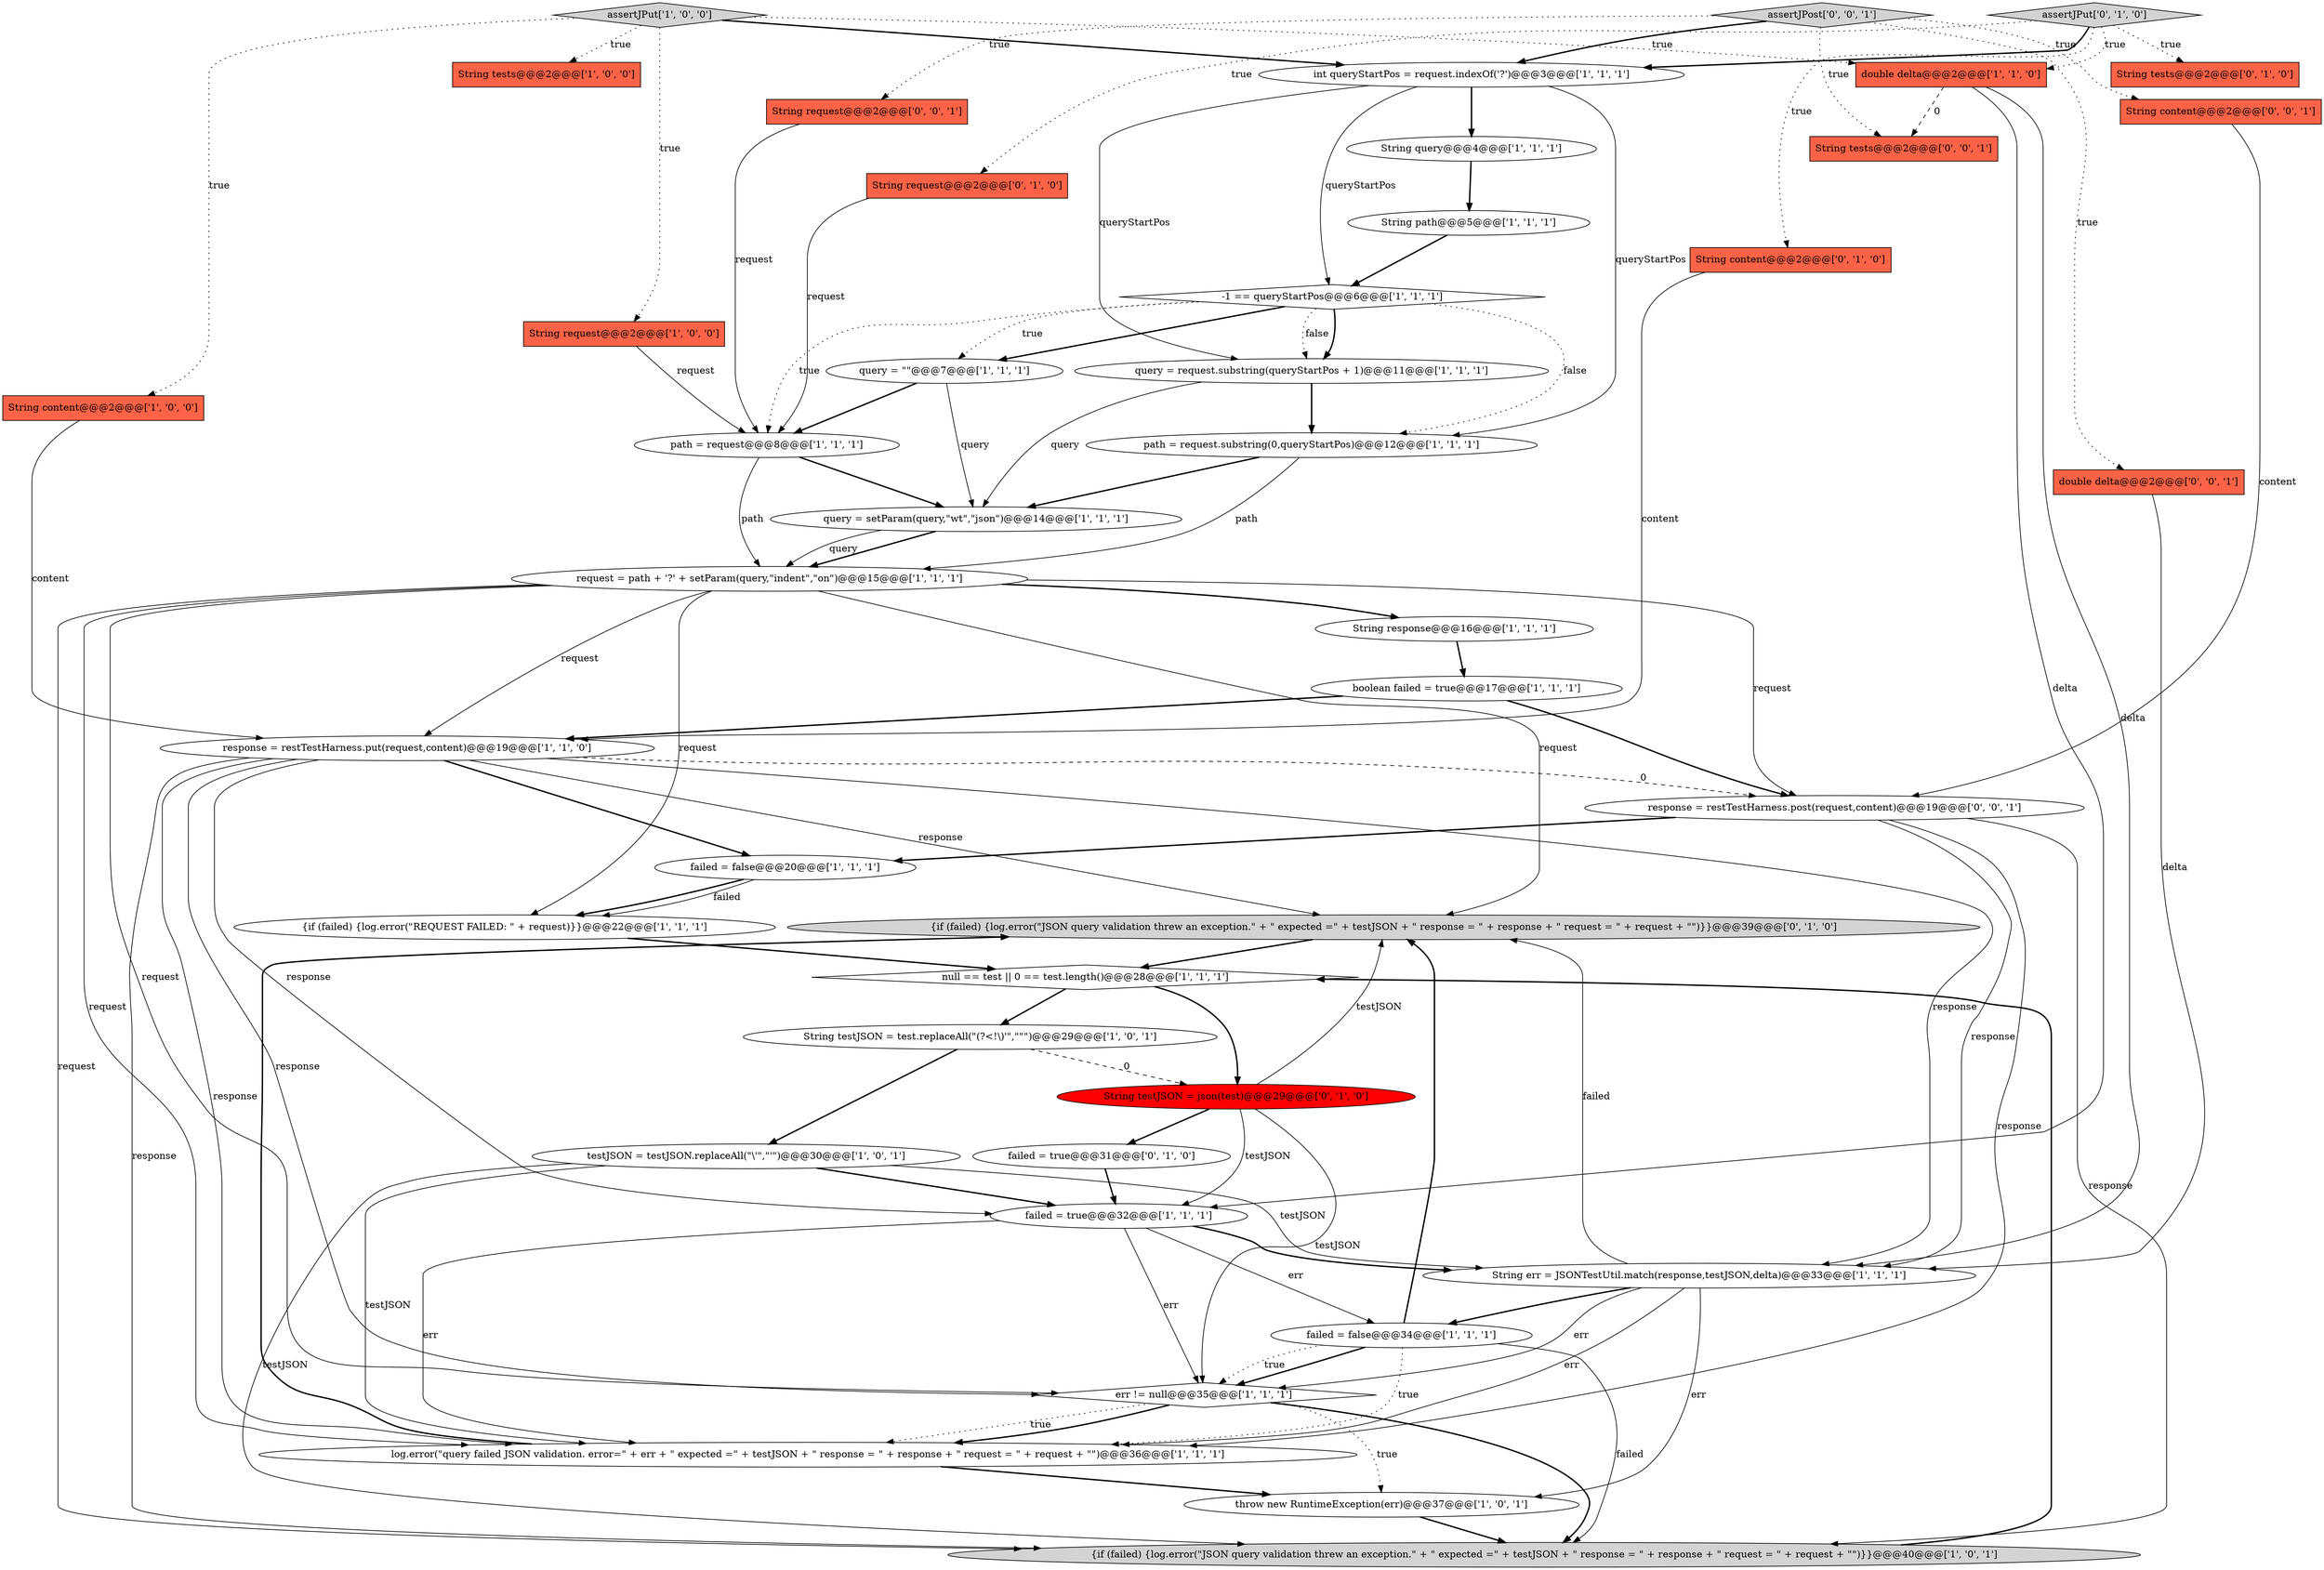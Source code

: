 digraph {
15 [style = filled, label = "request = path + '?' + setParam(query,\"indent\",\"on\")@@@15@@@['1', '1', '1']", fillcolor = white, shape = ellipse image = "AAA0AAABBB1BBB"];
33 [style = filled, label = "{if (failed) {log.error(\"JSON query validation threw an exception.\" + \" expected =\" + testJSON + \" response = \" + response + \" request = \" + request + \"\")}}@@@39@@@['0', '1', '0']", fillcolor = lightgray, shape = ellipse image = "AAA0AAABBB2BBB"];
21 [style = filled, label = "String response@@@16@@@['1', '1', '1']", fillcolor = white, shape = ellipse image = "AAA0AAABBB1BBB"];
38 [style = filled, label = "assertJPost['0', '0', '1']", fillcolor = lightgray, shape = diamond image = "AAA0AAABBB3BBB"];
16 [style = filled, label = "testJSON = testJSON.replaceAll(\"\\'\",\"'\")@@@30@@@['1', '0', '1']", fillcolor = white, shape = ellipse image = "AAA0AAABBB1BBB"];
18 [style = filled, label = "query = \"\"@@@7@@@['1', '1', '1']", fillcolor = white, shape = ellipse image = "AAA0AAABBB1BBB"];
19 [style = filled, label = "int queryStartPos = request.indexOf('?')@@@3@@@['1', '1', '1']", fillcolor = white, shape = ellipse image = "AAA0AAABBB1BBB"];
30 [style = filled, label = "String request@@@2@@@['0', '1', '0']", fillcolor = tomato, shape = box image = "AAA0AAABBB2BBB"];
4 [style = filled, label = "failed = false@@@34@@@['1', '1', '1']", fillcolor = white, shape = ellipse image = "AAA0AAABBB1BBB"];
24 [style = filled, label = "query = request.substring(queryStartPos + 1)@@@11@@@['1', '1', '1']", fillcolor = white, shape = ellipse image = "AAA0AAABBB1BBB"];
31 [style = filled, label = "String tests@@@2@@@['0', '1', '0']", fillcolor = tomato, shape = box image = "AAA0AAABBB2BBB"];
17 [style = filled, label = "String tests@@@2@@@['1', '0', '0']", fillcolor = tomato, shape = box image = "AAA0AAABBB1BBB"];
20 [style = filled, label = "failed = true@@@32@@@['1', '1', '1']", fillcolor = white, shape = ellipse image = "AAA0AAABBB1BBB"];
36 [style = filled, label = "assertJPut['0', '1', '0']", fillcolor = lightgray, shape = diamond image = "AAA0AAABBB2BBB"];
2 [style = filled, label = "response = restTestHarness.put(request,content)@@@19@@@['1', '1', '0']", fillcolor = white, shape = ellipse image = "AAA0AAABBB1BBB"];
27 [style = filled, label = "log.error(\"query failed JSON validation. error=\" + err + \" expected =\" + testJSON + \" response = \" + response + \" request = \" + request + \"\")@@@36@@@['1', '1', '1']", fillcolor = white, shape = ellipse image = "AAA0AAABBB1BBB"];
23 [style = filled, label = "String request@@@2@@@['1', '0', '0']", fillcolor = tomato, shape = box image = "AAA0AAABBB1BBB"];
34 [style = filled, label = "String testJSON = json(test)@@@29@@@['0', '1', '0']", fillcolor = red, shape = ellipse image = "AAA1AAABBB2BBB"];
10 [style = filled, label = "String query@@@4@@@['1', '1', '1']", fillcolor = white, shape = ellipse image = "AAA0AAABBB1BBB"];
22 [style = filled, label = "String testJSON = test.replaceAll(\"(?<!\\)'\",\"\"\")@@@29@@@['1', '0', '1']", fillcolor = white, shape = ellipse image = "AAA0AAABBB1BBB"];
8 [style = filled, label = "String path@@@5@@@['1', '1', '1']", fillcolor = white, shape = ellipse image = "AAA0AAABBB1BBB"];
3 [style = filled, label = "path = request@@@8@@@['1', '1', '1']", fillcolor = white, shape = ellipse image = "AAA0AAABBB1BBB"];
1 [style = filled, label = "{if (failed) {log.error(\"REQUEST FAILED: \" + request)}}@@@22@@@['1', '1', '1']", fillcolor = white, shape = ellipse image = "AAA0AAABBB1BBB"];
12 [style = filled, label = "err != null@@@35@@@['1', '1', '1']", fillcolor = white, shape = diamond image = "AAA0AAABBB1BBB"];
11 [style = filled, label = "path = request.substring(0,queryStartPos)@@@12@@@['1', '1', '1']", fillcolor = white, shape = ellipse image = "AAA0AAABBB1BBB"];
32 [style = filled, label = "failed = true@@@31@@@['0', '1', '0']", fillcolor = white, shape = ellipse image = "AAA0AAABBB2BBB"];
35 [style = filled, label = "String content@@@2@@@['0', '1', '0']", fillcolor = tomato, shape = box image = "AAA0AAABBB2BBB"];
5 [style = filled, label = "throw new RuntimeException(err)@@@37@@@['1', '0', '1']", fillcolor = white, shape = ellipse image = "AAA0AAABBB1BBB"];
41 [style = filled, label = "double delta@@@2@@@['0', '0', '1']", fillcolor = tomato, shape = box image = "AAA0AAABBB3BBB"];
39 [style = filled, label = "response = restTestHarness.post(request,content)@@@19@@@['0', '0', '1']", fillcolor = white, shape = ellipse image = "AAA0AAABBB3BBB"];
42 [style = filled, label = "String tests@@@2@@@['0', '0', '1']", fillcolor = tomato, shape = box image = "AAA0AAABBB3BBB"];
9 [style = filled, label = "String err = JSONTestUtil.match(response,testJSON,delta)@@@33@@@['1', '1', '1']", fillcolor = white, shape = ellipse image = "AAA0AAABBB1BBB"];
6 [style = filled, label = "String content@@@2@@@['1', '0', '0']", fillcolor = tomato, shape = box image = "AAA0AAABBB1BBB"];
13 [style = filled, label = "failed = false@@@20@@@['1', '1', '1']", fillcolor = white, shape = ellipse image = "AAA0AAABBB1BBB"];
28 [style = filled, label = "double delta@@@2@@@['1', '1', '0']", fillcolor = tomato, shape = box image = "AAA0AAABBB1BBB"];
25 [style = filled, label = "boolean failed = true@@@17@@@['1', '1', '1']", fillcolor = white, shape = ellipse image = "AAA0AAABBB1BBB"];
29 [style = filled, label = "null == test || 0 == test.length()@@@28@@@['1', '1', '1']", fillcolor = white, shape = diamond image = "AAA0AAABBB1BBB"];
14 [style = filled, label = "assertJPut['1', '0', '0']", fillcolor = lightgray, shape = diamond image = "AAA0AAABBB1BBB"];
26 [style = filled, label = "query = setParam(query,\"wt\",\"json\")@@@14@@@['1', '1', '1']", fillcolor = white, shape = ellipse image = "AAA0AAABBB1BBB"];
40 [style = filled, label = "String request@@@2@@@['0', '0', '1']", fillcolor = tomato, shape = box image = "AAA0AAABBB3BBB"];
37 [style = filled, label = "String content@@@2@@@['0', '0', '1']", fillcolor = tomato, shape = box image = "AAA0AAABBB3BBB"];
0 [style = filled, label = "{if (failed) {log.error(\"JSON query validation threw an exception.\" + \" expected =\" + testJSON + \" response = \" + response + \" request = \" + request + \"\")}}@@@40@@@['1', '0', '1']", fillcolor = lightgray, shape = ellipse image = "AAA0AAABBB1BBB"];
7 [style = filled, label = "-1 == queryStartPos@@@6@@@['1', '1', '1']", fillcolor = white, shape = diamond image = "AAA0AAABBB1BBB"];
15->39 [style = solid, label="request"];
18->3 [style = bold, label=""];
2->20 [style = solid, label="response"];
20->9 [style = bold, label=""];
15->21 [style = bold, label=""];
38->41 [style = dotted, label="true"];
34->12 [style = solid, label="testJSON"];
15->2 [style = solid, label="request"];
19->7 [style = solid, label="queryStartPos"];
29->34 [style = bold, label=""];
2->33 [style = solid, label="response"];
22->34 [style = dashed, label="0"];
13->1 [style = bold, label=""];
2->27 [style = solid, label="response"];
39->9 [style = solid, label="response"];
9->27 [style = solid, label="err"];
10->8 [style = bold, label=""];
5->0 [style = bold, label=""];
39->0 [style = solid, label="response"];
24->11 [style = bold, label=""];
26->15 [style = bold, label=""];
34->32 [style = bold, label=""];
27->33 [style = bold, label=""];
28->20 [style = solid, label="delta"];
27->5 [style = bold, label=""];
32->20 [style = bold, label=""];
38->40 [style = dotted, label="true"];
15->33 [style = solid, label="request"];
15->1 [style = solid, label="request"];
20->27 [style = solid, label="err"];
0->29 [style = bold, label=""];
28->42 [style = dashed, label="0"];
7->11 [style = dotted, label="false"];
19->11 [style = solid, label="queryStartPos"];
21->25 [style = bold, label=""];
25->2 [style = bold, label=""];
36->31 [style = dotted, label="true"];
33->29 [style = bold, label=""];
12->27 [style = dotted, label="true"];
7->24 [style = bold, label=""];
39->27 [style = solid, label="response"];
16->9 [style = solid, label="testJSON"];
7->24 [style = dotted, label="false"];
2->39 [style = dashed, label="0"];
3->15 [style = solid, label="path"];
16->20 [style = bold, label=""];
2->12 [style = solid, label="response"];
11->26 [style = bold, label=""];
38->42 [style = dotted, label="true"];
38->37 [style = dotted, label="true"];
16->27 [style = solid, label="testJSON"];
25->39 [style = bold, label=""];
22->16 [style = bold, label=""];
39->13 [style = bold, label=""];
19->24 [style = solid, label="queryStartPos"];
9->12 [style = solid, label="err"];
15->12 [style = solid, label="request"];
3->26 [style = bold, label=""];
19->10 [style = bold, label=""];
14->19 [style = bold, label=""];
14->23 [style = dotted, label="true"];
9->5 [style = solid, label="err"];
4->33 [style = bold, label=""];
36->28 [style = dotted, label="true"];
2->0 [style = solid, label="response"];
38->19 [style = bold, label=""];
26->15 [style = solid, label="query"];
14->17 [style = dotted, label="true"];
14->28 [style = dotted, label="true"];
23->3 [style = solid, label="request"];
7->18 [style = dotted, label="true"];
7->18 [style = bold, label=""];
4->12 [style = bold, label=""];
20->4 [style = solid, label="err"];
15->0 [style = solid, label="request"];
24->26 [style = solid, label="query"];
1->29 [style = bold, label=""];
34->33 [style = solid, label="testJSON"];
4->12 [style = dotted, label="true"];
12->27 [style = bold, label=""];
34->20 [style = solid, label="testJSON"];
37->39 [style = solid, label="content"];
18->26 [style = solid, label="query"];
36->30 [style = dotted, label="true"];
36->19 [style = bold, label=""];
13->1 [style = solid, label="failed"];
14->6 [style = dotted, label="true"];
4->0 [style = solid, label="failed"];
16->0 [style = solid, label="testJSON"];
2->9 [style = solid, label="response"];
40->3 [style = solid, label="request"];
9->4 [style = bold, label=""];
9->33 [style = solid, label="failed"];
15->27 [style = solid, label="request"];
30->3 [style = solid, label="request"];
28->9 [style = solid, label="delta"];
12->0 [style = bold, label=""];
35->2 [style = solid, label="content"];
8->7 [style = bold, label=""];
2->13 [style = bold, label=""];
11->15 [style = solid, label="path"];
12->5 [style = dotted, label="true"];
7->3 [style = dotted, label="true"];
41->9 [style = solid, label="delta"];
4->27 [style = dotted, label="true"];
6->2 [style = solid, label="content"];
29->22 [style = bold, label=""];
36->35 [style = dotted, label="true"];
20->12 [style = solid, label="err"];
}
